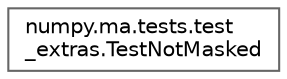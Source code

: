 digraph "Graphical Class Hierarchy"
{
 // LATEX_PDF_SIZE
  bgcolor="transparent";
  edge [fontname=Helvetica,fontsize=10,labelfontname=Helvetica,labelfontsize=10];
  node [fontname=Helvetica,fontsize=10,shape=box,height=0.2,width=0.4];
  rankdir="LR";
  Node0 [id="Node000000",label="numpy.ma.tests.test\l_extras.TestNotMasked",height=0.2,width=0.4,color="grey40", fillcolor="white", style="filled",URL="$de/d31/classnumpy_1_1ma_1_1tests_1_1test__extras_1_1TestNotMasked.html",tooltip=" "];
}
